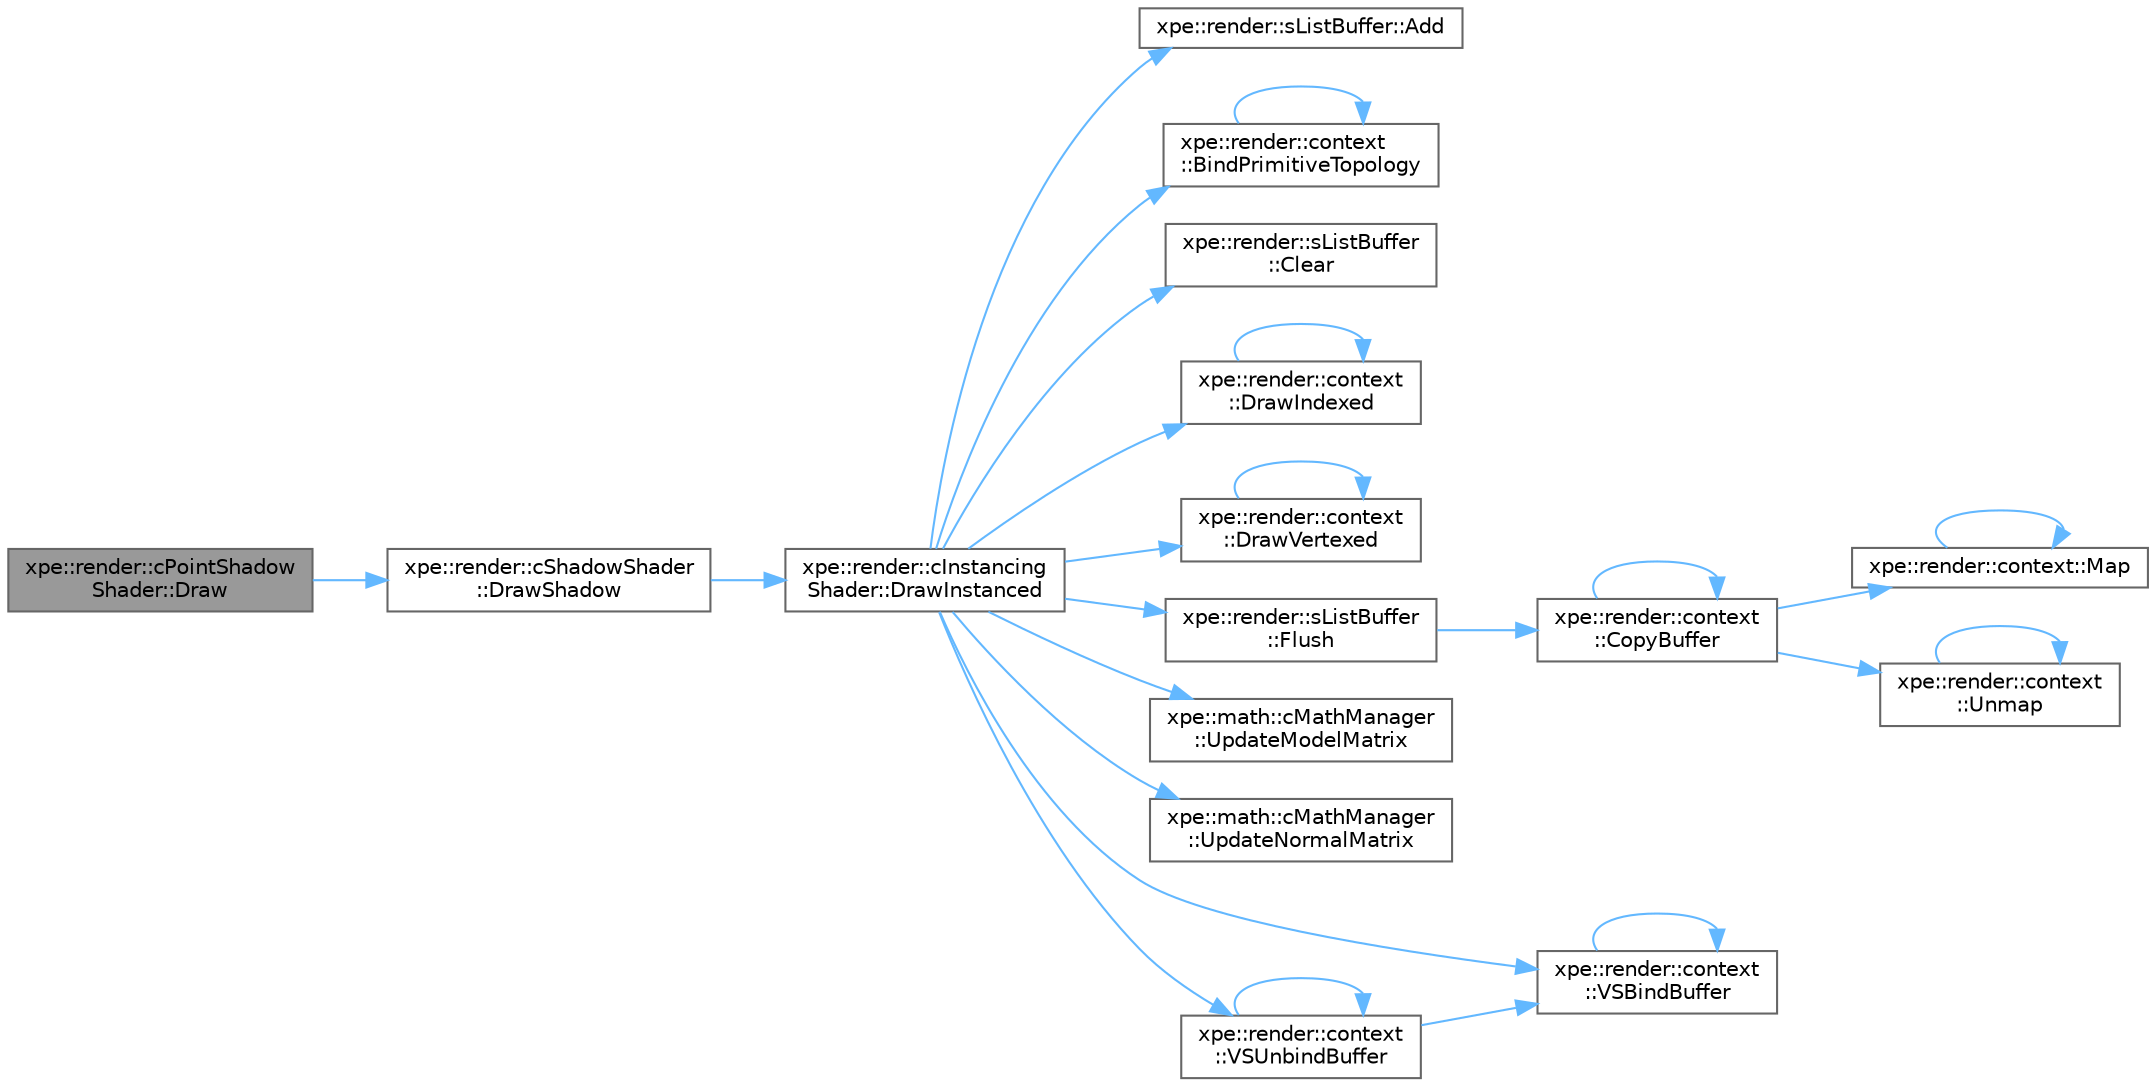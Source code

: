 digraph "xpe::render::cPointShadowShader::Draw"
{
 // LATEX_PDF_SIZE
  bgcolor="transparent";
  edge [fontname=Helvetica,fontsize=10,labelfontname=Helvetica,labelfontsize=10];
  node [fontname=Helvetica,fontsize=10,shape=box,height=0.2,width=0.4];
  rankdir="LR";
  Node1 [id="Node000001",label="xpe::render::cPointShadow\lShader::Draw",height=0.2,width=0.4,color="gray40", fillcolor="grey60", style="filled", fontcolor="black",tooltip=" "];
  Node1 -> Node2 [id="edge73_Node000001_Node000002",color="steelblue1",style="solid",tooltip=" "];
  Node2 [id="Node000002",label="xpe::render::cShadowShader\l::DrawShadow",height=0.2,width=0.4,color="grey40", fillcolor="white", style="filled",URL="$classxpe_1_1render_1_1c_shadow_shader.html#a96fe11cf22a10fcc79bd896e3237ae59",tooltip=" "];
  Node2 -> Node3 [id="edge74_Node000002_Node000003",color="steelblue1",style="solid",tooltip=" "];
  Node3 [id="Node000003",label="xpe::render::cInstancing\lShader::DrawInstanced",height=0.2,width=0.4,color="grey40", fillcolor="white", style="filled",URL="$classxpe_1_1render_1_1c_instancing_shader.html#a8aff797e93842eabe1565da005bad1f9",tooltip=" "];
  Node3 -> Node4 [id="edge75_Node000003_Node000004",color="steelblue1",style="solid",tooltip=" "];
  Node4 [id="Node000004",label="xpe::render::sListBuffer::Add",height=0.2,width=0.4,color="grey40", fillcolor="white", style="filled",URL="$classxpe_1_1render_1_1s_list_buffer.html#a915d07581a0582453afaa6057d734476",tooltip=" "];
  Node3 -> Node5 [id="edge76_Node000003_Node000005",color="steelblue1",style="solid",tooltip=" "];
  Node5 [id="Node000005",label="xpe::render::context\l::BindPrimitiveTopology",height=0.2,width=0.4,color="grey40", fillcolor="white", style="filled",URL="$namespacexpe_1_1render_1_1context.html#a57085dc2ff5ca279f149c984962121c1",tooltip=" "];
  Node5 -> Node5 [id="edge77_Node000005_Node000005",color="steelblue1",style="solid",tooltip=" "];
  Node3 -> Node6 [id="edge78_Node000003_Node000006",color="steelblue1",style="solid",tooltip=" "];
  Node6 [id="Node000006",label="xpe::render::sListBuffer\l::Clear",height=0.2,width=0.4,color="grey40", fillcolor="white", style="filled",URL="$classxpe_1_1render_1_1s_list_buffer.html#aa314c4a7aca6c0623cd4ac495925eae7",tooltip=" "];
  Node3 -> Node7 [id="edge79_Node000003_Node000007",color="steelblue1",style="solid",tooltip=" "];
  Node7 [id="Node000007",label="xpe::render::context\l::DrawIndexed",height=0.2,width=0.4,color="grey40", fillcolor="white", style="filled",URL="$namespacexpe_1_1render_1_1context.html#a535d65fcd9491e2ec65cf429ca2a78f2",tooltip=" "];
  Node7 -> Node7 [id="edge80_Node000007_Node000007",color="steelblue1",style="solid",tooltip=" "];
  Node3 -> Node8 [id="edge81_Node000003_Node000008",color="steelblue1",style="solid",tooltip=" "];
  Node8 [id="Node000008",label="xpe::render::context\l::DrawVertexed",height=0.2,width=0.4,color="grey40", fillcolor="white", style="filled",URL="$namespacexpe_1_1render_1_1context.html#a35565aa9f1c079d979b1d23b103134a1",tooltip=" "];
  Node8 -> Node8 [id="edge82_Node000008_Node000008",color="steelblue1",style="solid",tooltip=" "];
  Node3 -> Node9 [id="edge83_Node000003_Node000009",color="steelblue1",style="solid",tooltip=" "];
  Node9 [id="Node000009",label="xpe::render::sListBuffer\l::Flush",height=0.2,width=0.4,color="grey40", fillcolor="white", style="filled",URL="$classxpe_1_1render_1_1s_list_buffer.html#ad9de1835e029836261d585eec95bedd5",tooltip=" "];
  Node9 -> Node10 [id="edge84_Node000009_Node000010",color="steelblue1",style="solid",tooltip=" "];
  Node10 [id="Node000010",label="xpe::render::context\l::CopyBuffer",height=0.2,width=0.4,color="grey40", fillcolor="white", style="filled",URL="$namespacexpe_1_1render_1_1context.html#a43a3526ddcb06eddda247d1457ae02b3",tooltip=" "];
  Node10 -> Node10 [id="edge85_Node000010_Node000010",color="steelblue1",style="solid",tooltip=" "];
  Node10 -> Node11 [id="edge86_Node000010_Node000011",color="steelblue1",style="solid",tooltip=" "];
  Node11 [id="Node000011",label="xpe::render::context::Map",height=0.2,width=0.4,color="grey40", fillcolor="white", style="filled",URL="$namespacexpe_1_1render_1_1context.html#a4307865df88da4fb54e36f929b6f88a5",tooltip=" "];
  Node11 -> Node11 [id="edge87_Node000011_Node000011",color="steelblue1",style="solid",tooltip=" "];
  Node10 -> Node12 [id="edge88_Node000010_Node000012",color="steelblue1",style="solid",tooltip=" "];
  Node12 [id="Node000012",label="xpe::render::context\l::Unmap",height=0.2,width=0.4,color="grey40", fillcolor="white", style="filled",URL="$namespacexpe_1_1render_1_1context.html#a32b89671df27bd47193c116873b60f3e",tooltip=" "];
  Node12 -> Node12 [id="edge89_Node000012_Node000012",color="steelblue1",style="solid",tooltip=" "];
  Node3 -> Node13 [id="edge90_Node000003_Node000013",color="steelblue1",style="solid",tooltip=" "];
  Node13 [id="Node000013",label="xpe::math::cMathManager\l::UpdateModelMatrix",height=0.2,width=0.4,color="grey40", fillcolor="white", style="filled",URL="$classxpe_1_1math_1_1c_math_manager.html#a28fcdb1fcf8dfc293764646ecd419a82",tooltip=" "];
  Node3 -> Node14 [id="edge91_Node000003_Node000014",color="steelblue1",style="solid",tooltip=" "];
  Node14 [id="Node000014",label="xpe::math::cMathManager\l::UpdateNormalMatrix",height=0.2,width=0.4,color="grey40", fillcolor="white", style="filled",URL="$classxpe_1_1math_1_1c_math_manager.html#aba300145da6a5beaf3d4b76b99ea5e50",tooltip=" "];
  Node3 -> Node15 [id="edge92_Node000003_Node000015",color="steelblue1",style="solid",tooltip=" "];
  Node15 [id="Node000015",label="xpe::render::context\l::VSBindBuffer",height=0.2,width=0.4,color="grey40", fillcolor="white", style="filled",URL="$namespacexpe_1_1render_1_1context.html#ad9d47407f33b3d590885b9f5a997a78c",tooltip=" "];
  Node15 -> Node15 [id="edge93_Node000015_Node000015",color="steelblue1",style="solid",tooltip=" "];
  Node3 -> Node16 [id="edge94_Node000003_Node000016",color="steelblue1",style="solid",tooltip=" "];
  Node16 [id="Node000016",label="xpe::render::context\l::VSUnbindBuffer",height=0.2,width=0.4,color="grey40", fillcolor="white", style="filled",URL="$namespacexpe_1_1render_1_1context.html#a14b40b432d37f92276a1766f9e1a39a2",tooltip=" "];
  Node16 -> Node15 [id="edge95_Node000016_Node000015",color="steelblue1",style="solid",tooltip=" "];
  Node16 -> Node16 [id="edge96_Node000016_Node000016",color="steelblue1",style="solid",tooltip=" "];
}

